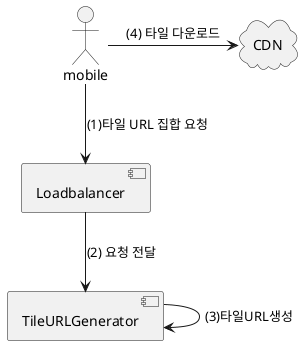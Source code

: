 @startuml
actor mobile
cloud CDN
component Loadbalancer
component "TileURLGenerator"

mobile -right-> CDN : (4) 타일 다운로드
mobile -down-> Loadbalancer : (1)타일 URL 집합 요청
Loadbalancer -down-> "TileURLGenerator" : (2) 요청 전달
"TileURLGenerator" -> "TileURLGenerator" : (3)타일URL생성
@enduml
